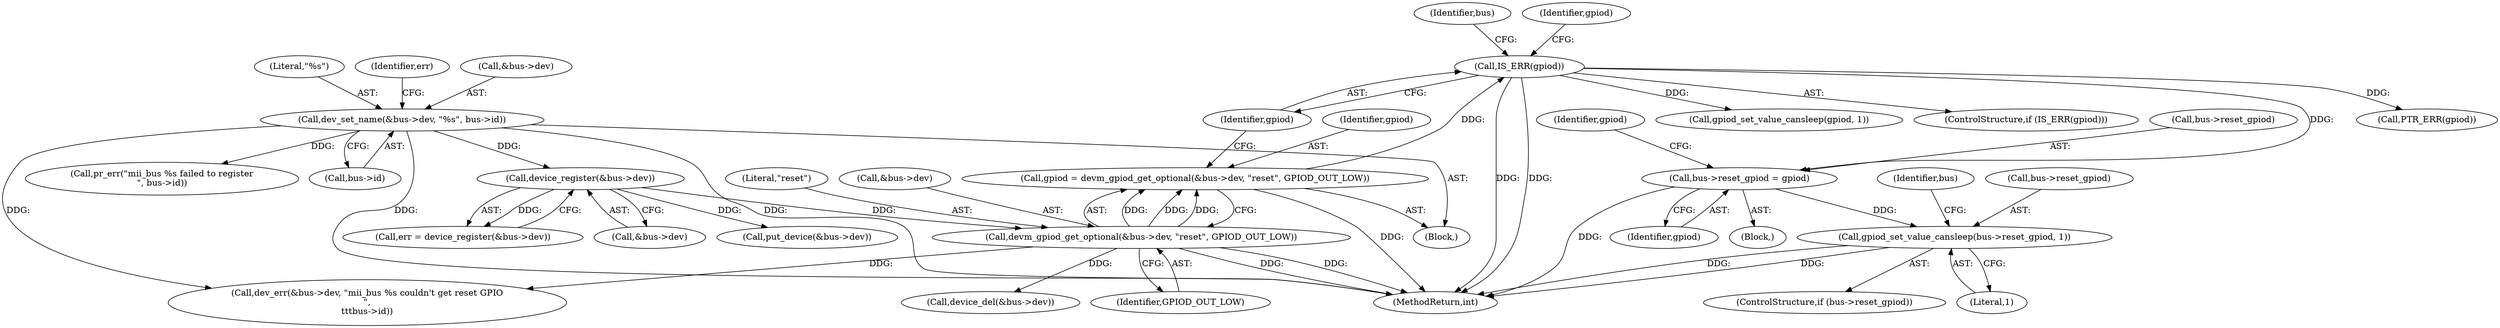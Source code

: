 digraph "0_linux_6ff7b060535e87c2ae14dd8548512abfdda528fb@API" {
"1000345" [label="(Call,gpiod_set_value_cansleep(bus->reset_gpiod, 1))"];
"1000241" [label="(Call,bus->reset_gpiod = gpiod)"];
"1000217" [label="(Call,IS_ERR(gpiod))"];
"1000207" [label="(Call,gpiod = devm_gpiod_get_optional(&bus->dev, \"reset\", GPIOD_OUT_LOW))"];
"1000209" [label="(Call,devm_gpiod_get_optional(&bus->dev, \"reset\", GPIOD_OUT_LOW))"];
"1000181" [label="(Call,device_register(&bus->dev))"];
"1000170" [label="(Call,dev_set_name(&bus->dev, \"%s\", bus->id))"];
"1000353" [label="(Identifier,bus)"];
"1000214" [label="(Literal,\"reset\")"];
"1000341" [label="(ControlStructure,if (bus->reset_gpiod))"];
"1000218" [label="(Identifier,gpiod)"];
"1000217" [label="(Call,IS_ERR(gpiod))"];
"1000350" [label="(Call,device_del(&bus->dev))"];
"1000170" [label="(Call,dev_set_name(&bus->dev, \"%s\", bus->id))"];
"1000175" [label="(Literal,\"%s\")"];
"1000246" [label="(Call,gpiod_set_value_cansleep(gpiod, 1))"];
"1000207" [label="(Call,gpiod = devm_gpiod_get_optional(&bus->dev, \"reset\", GPIOD_OUT_LOW))"];
"1000245" [label="(Identifier,gpiod)"];
"1000216" [label="(ControlStructure,if (IS_ERR(gpiod)))"];
"1000208" [label="(Identifier,gpiod)"];
"1000349" [label="(Literal,1)"];
"1000235" [label="(Call,PTR_ERR(gpiod))"];
"1000345" [label="(Call,gpiod_set_value_cansleep(bus->reset_gpiod, 1))"];
"1000105" [label="(Block,)"];
"1000180" [label="(Identifier,err)"];
"1000210" [label="(Call,&bus->dev)"];
"1000171" [label="(Call,&bus->dev)"];
"1000247" [label="(Identifier,gpiod)"];
"1000189" [label="(Call,pr_err(\"mii_bus %s failed to register\n\", bus->id))"];
"1000240" [label="(Block,)"];
"1000346" [label="(Call,bus->reset_gpiod)"];
"1000241" [label="(Call,bus->reset_gpiod = gpiod)"];
"1000220" [label="(Call,dev_err(&bus->dev, \"mii_bus %s couldn't get reset GPIO\n\",\n\t\t\tbus->id))"];
"1000176" [label="(Call,bus->id)"];
"1000215" [label="(Identifier,GPIOD_OUT_LOW)"];
"1000242" [label="(Call,bus->reset_gpiod)"];
"1000181" [label="(Call,device_register(&bus->dev))"];
"1000209" [label="(Call,devm_gpiod_get_optional(&bus->dev, \"reset\", GPIOD_OUT_LOW))"];
"1000223" [label="(Identifier,bus)"];
"1000182" [label="(Call,&bus->dev)"];
"1000239" [label="(Identifier,gpiod)"];
"1000179" [label="(Call,err = device_register(&bus->dev))"];
"1000194" [label="(Call,put_device(&bus->dev))"];
"1000357" [label="(MethodReturn,int)"];
"1000345" -> "1000341"  [label="AST: "];
"1000345" -> "1000349"  [label="CFG: "];
"1000346" -> "1000345"  [label="AST: "];
"1000349" -> "1000345"  [label="AST: "];
"1000353" -> "1000345"  [label="CFG: "];
"1000345" -> "1000357"  [label="DDG: "];
"1000345" -> "1000357"  [label="DDG: "];
"1000241" -> "1000345"  [label="DDG: "];
"1000241" -> "1000240"  [label="AST: "];
"1000241" -> "1000245"  [label="CFG: "];
"1000242" -> "1000241"  [label="AST: "];
"1000245" -> "1000241"  [label="AST: "];
"1000247" -> "1000241"  [label="CFG: "];
"1000241" -> "1000357"  [label="DDG: "];
"1000217" -> "1000241"  [label="DDG: "];
"1000217" -> "1000216"  [label="AST: "];
"1000217" -> "1000218"  [label="CFG: "];
"1000218" -> "1000217"  [label="AST: "];
"1000223" -> "1000217"  [label="CFG: "];
"1000239" -> "1000217"  [label="CFG: "];
"1000217" -> "1000357"  [label="DDG: "];
"1000217" -> "1000357"  [label="DDG: "];
"1000207" -> "1000217"  [label="DDG: "];
"1000217" -> "1000235"  [label="DDG: "];
"1000217" -> "1000246"  [label="DDG: "];
"1000207" -> "1000105"  [label="AST: "];
"1000207" -> "1000209"  [label="CFG: "];
"1000208" -> "1000207"  [label="AST: "];
"1000209" -> "1000207"  [label="AST: "];
"1000218" -> "1000207"  [label="CFG: "];
"1000207" -> "1000357"  [label="DDG: "];
"1000209" -> "1000207"  [label="DDG: "];
"1000209" -> "1000207"  [label="DDG: "];
"1000209" -> "1000207"  [label="DDG: "];
"1000209" -> "1000215"  [label="CFG: "];
"1000210" -> "1000209"  [label="AST: "];
"1000214" -> "1000209"  [label="AST: "];
"1000215" -> "1000209"  [label="AST: "];
"1000209" -> "1000357"  [label="DDG: "];
"1000209" -> "1000357"  [label="DDG: "];
"1000181" -> "1000209"  [label="DDG: "];
"1000209" -> "1000220"  [label="DDG: "];
"1000209" -> "1000350"  [label="DDG: "];
"1000181" -> "1000179"  [label="AST: "];
"1000181" -> "1000182"  [label="CFG: "];
"1000182" -> "1000181"  [label="AST: "];
"1000179" -> "1000181"  [label="CFG: "];
"1000181" -> "1000179"  [label="DDG: "];
"1000170" -> "1000181"  [label="DDG: "];
"1000181" -> "1000194"  [label="DDG: "];
"1000170" -> "1000105"  [label="AST: "];
"1000170" -> "1000176"  [label="CFG: "];
"1000171" -> "1000170"  [label="AST: "];
"1000175" -> "1000170"  [label="AST: "];
"1000176" -> "1000170"  [label="AST: "];
"1000180" -> "1000170"  [label="CFG: "];
"1000170" -> "1000357"  [label="DDG: "];
"1000170" -> "1000357"  [label="DDG: "];
"1000170" -> "1000189"  [label="DDG: "];
"1000170" -> "1000220"  [label="DDG: "];
}
